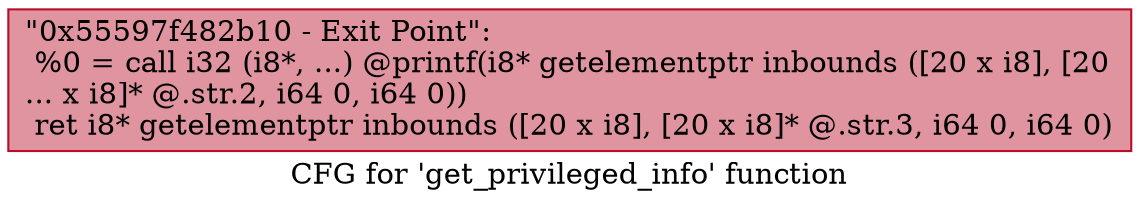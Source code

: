 digraph "CFG for 'get_privileged_info' function" {
	label="CFG for 'get_privileged_info' function";

	Node0x55597f482b10 [shape=record,color="#b70d28ff", style=filled, fillcolor="#b70d2870",label="{\"0x55597f482b10 - Exit Point\":\l  %0 = call i32 (i8*, ...) @printf(i8* getelementptr inbounds ([20 x i8], [20\l... x i8]* @.str.2, i64 0, i64 0))\l  ret i8* getelementptr inbounds ([20 x i8], [20 x i8]* @.str.3, i64 0, i64 0)\l}"];
}
